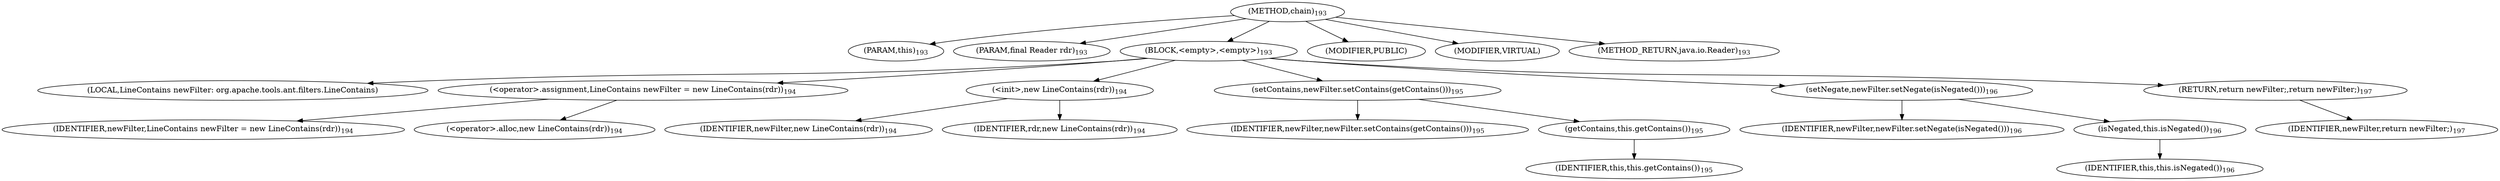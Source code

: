 digraph "chain" {  
"304" [label = <(METHOD,chain)<SUB>193</SUB>> ]
"22" [label = <(PARAM,this)<SUB>193</SUB>> ]
"305" [label = <(PARAM,final Reader rdr)<SUB>193</SUB>> ]
"306" [label = <(BLOCK,&lt;empty&gt;,&lt;empty&gt;)<SUB>193</SUB>> ]
"20" [label = <(LOCAL,LineContains newFilter: org.apache.tools.ant.filters.LineContains)> ]
"307" [label = <(&lt;operator&gt;.assignment,LineContains newFilter = new LineContains(rdr))<SUB>194</SUB>> ]
"308" [label = <(IDENTIFIER,newFilter,LineContains newFilter = new LineContains(rdr))<SUB>194</SUB>> ]
"309" [label = <(&lt;operator&gt;.alloc,new LineContains(rdr))<SUB>194</SUB>> ]
"310" [label = <(&lt;init&gt;,new LineContains(rdr))<SUB>194</SUB>> ]
"19" [label = <(IDENTIFIER,newFilter,new LineContains(rdr))<SUB>194</SUB>> ]
"311" [label = <(IDENTIFIER,rdr,new LineContains(rdr))<SUB>194</SUB>> ]
"312" [label = <(setContains,newFilter.setContains(getContains()))<SUB>195</SUB>> ]
"313" [label = <(IDENTIFIER,newFilter,newFilter.setContains(getContains()))<SUB>195</SUB>> ]
"314" [label = <(getContains,this.getContains())<SUB>195</SUB>> ]
"21" [label = <(IDENTIFIER,this,this.getContains())<SUB>195</SUB>> ]
"315" [label = <(setNegate,newFilter.setNegate(isNegated()))<SUB>196</SUB>> ]
"316" [label = <(IDENTIFIER,newFilter,newFilter.setNegate(isNegated()))<SUB>196</SUB>> ]
"317" [label = <(isNegated,this.isNegated())<SUB>196</SUB>> ]
"23" [label = <(IDENTIFIER,this,this.isNegated())<SUB>196</SUB>> ]
"318" [label = <(RETURN,return newFilter;,return newFilter;)<SUB>197</SUB>> ]
"319" [label = <(IDENTIFIER,newFilter,return newFilter;)<SUB>197</SUB>> ]
"320" [label = <(MODIFIER,PUBLIC)> ]
"321" [label = <(MODIFIER,VIRTUAL)> ]
"322" [label = <(METHOD_RETURN,java.io.Reader)<SUB>193</SUB>> ]
  "304" -> "22" 
  "304" -> "305" 
  "304" -> "306" 
  "304" -> "320" 
  "304" -> "321" 
  "304" -> "322" 
  "306" -> "20" 
  "306" -> "307" 
  "306" -> "310" 
  "306" -> "312" 
  "306" -> "315" 
  "306" -> "318" 
  "307" -> "308" 
  "307" -> "309" 
  "310" -> "19" 
  "310" -> "311" 
  "312" -> "313" 
  "312" -> "314" 
  "314" -> "21" 
  "315" -> "316" 
  "315" -> "317" 
  "317" -> "23" 
  "318" -> "319" 
}
